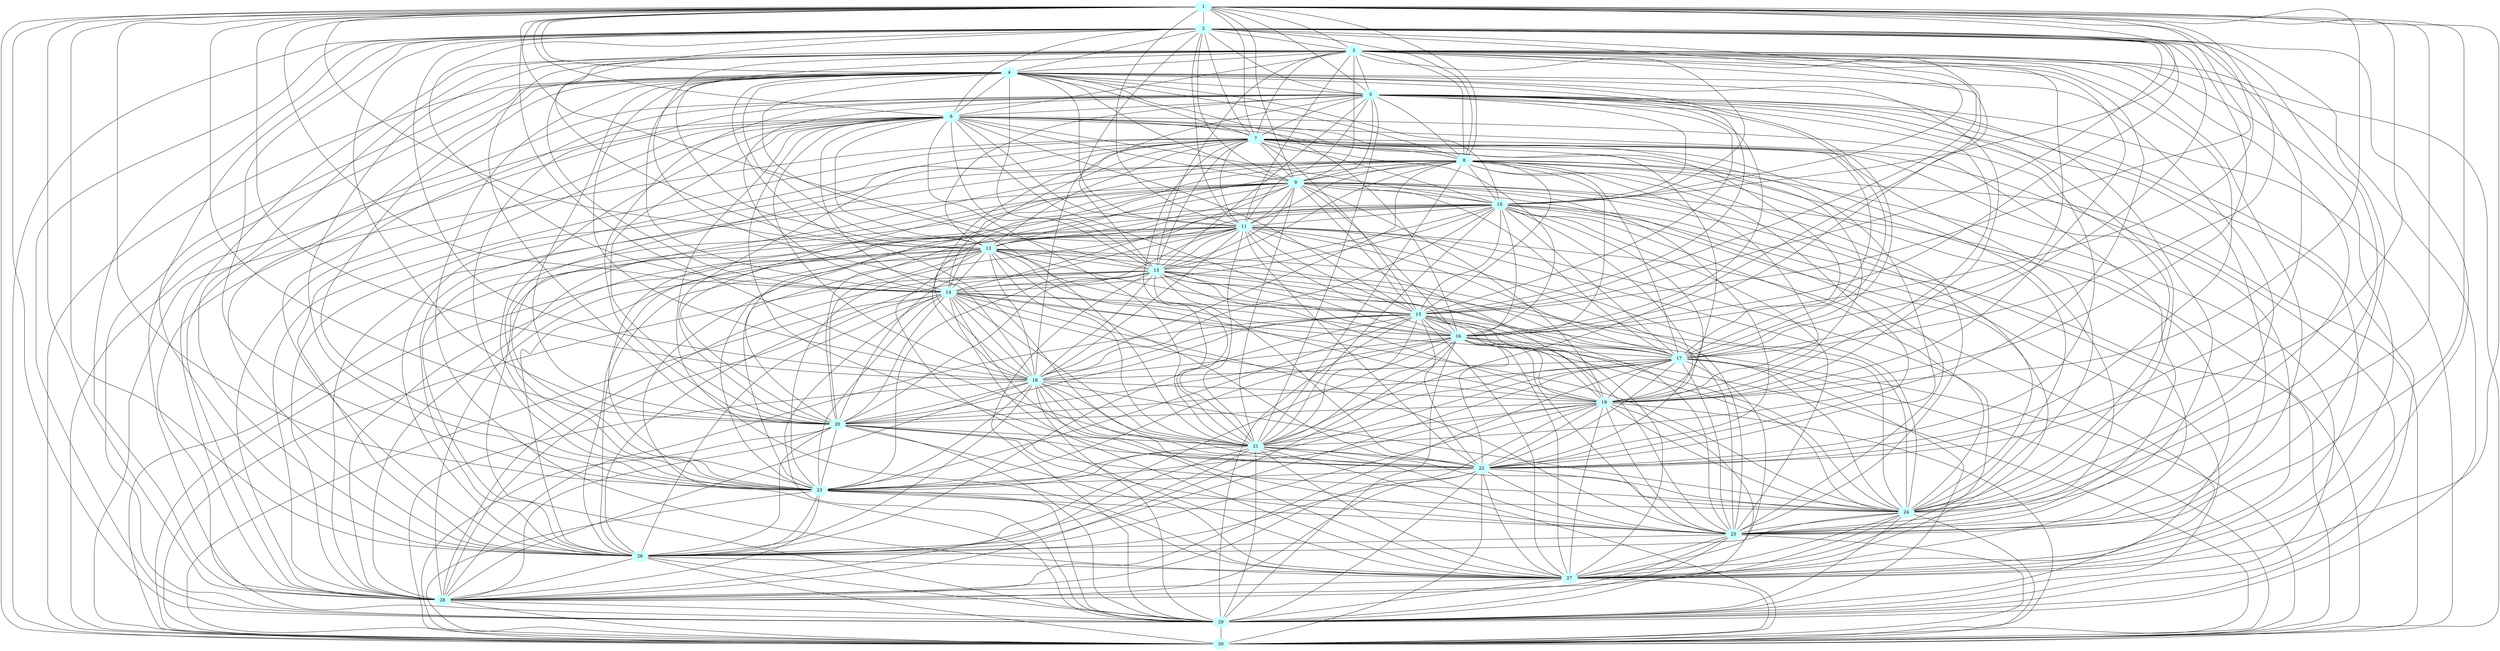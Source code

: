 graph G {
    1 [style=filled, color="#CCFFFF"];
    2 [style=filled, color="#CCFFFF"];
    3 [style=filled, color="#CCFFFF"];
    4 [style=filled, color="#CCFFFF"];
    5 [style=filled, color="#CCFFFF"];
    6 [style=filled, color="#CCFFFF"];
    7 [style=filled, color="#CCFFFF"];
    8 [style=filled, color="#CCFFFF"];
    9 [style=filled, color="#CCFFFF"];
    10 [style=filled, color="#CCFFFF"];
    11 [style=filled, color="#CCFFFF"];
    12 [style=filled, color="#CCFFFF"];
    13 [style=filled, color="#CCFFFF"];
    14 [style=filled, color="#CCFFFF"];
    15 [style=filled, color="#CCFFFF"];
    16 [style=filled, color="#CCFFFF"];
    17 [style=filled, color="#CCFFFF"];
    18 [style=filled, color="#CCFFFF"];
    19 [style=filled, color="#CCFFFF"];
    20 [style=filled, color="#CCFFFF"];
    21 [style=filled, color="#CCFFFF"];
    22 [style=filled, color="#CCFFFF"];
    23 [style=filled, color="#CCFFFF"];
    24 [style=filled, color="#CCFFFF"];
    25 [style=filled, color="#CCFFFF"];
    26 [style=filled, color="#CCFFFF"];
    27 [style=filled, color="#CCFFFF"];
    28 [style=filled, color="#CCFFFF"];
    29 [style=filled, color="#CCFFFF"];
    30 [style=filled, color="#CCFFFF"];
    1 -- 2 [len= 4]
    1 -- 3 [len= 4]
    1 -- 4 [len= 6]
    1 -- 5 [len= 4]
    1 -- 6 [len= 5]
    1 -- 7 [len= 4]
    1 -- 8 [len= 4]
    1 -- 9 [len= 5]
    1 -- 10 [len= 5]
    1 -- 11 [len= 4]
    1 -- 12 [len= 4]
    1 -- 13 [len= 5]
    1 -- 14 [len= 4]
    1 -- 15 [len= 5]
    1 -- 16 [len= 5]
    1 -- 17 [len= 4]
    1 -- 18 [len= 4]
    1 -- 19 [len= 4]
    1 -- 20 [len= 4]
    1 -- 21 [len= 4]
    1 -- 22 [len= 5]
    1 -- 23 [len= 5]
    1 -- 24 [len= 4]
    1 -- 25 [len= 3]
    1 -- 26 [len= 4]
    1 -- 27 [len= 4]
    1 -- 28 [len= 4]
    1 -- 29 [len= 4]
    1 -- 30 [len= 4]
    2 -- 3 [len= 5]
    2 -- 4 [len= 6]
    2 -- 5 [len= 4]
    2 -- 6 [len= 5]
    2 -- 7 [len= 4]
    2 -- 8 [len= 5]
    2 -- 9 [len= 5]
    2 -- 10 [len= 5]
    2 -- 11 [len= 4]
    2 -- 12 [len= 4]
    2 -- 13 [len= 5]
    2 -- 14 [len= 4]
    2 -- 15 [len= 5]
    2 -- 16 [len= 5]
    2 -- 17 [len= 5]
    2 -- 18 [len= 4]
    2 -- 19 [len= 4]
    2 -- 20 [len= 4]
    2 -- 21 [len= 5]
    2 -- 22 [len= 5]
    2 -- 23 [len= 5]
    2 -- 24 [len= 4]
    2 -- 25 [len= 3]
    2 -- 26 [len= 4]
    2 -- 27 [len= 4]
    2 -- 28 [len= 4]
    2 -- 29 [len= 4]
    2 -- 30 [len= 4]
    3 -- 4 [len= 6]
    3 -- 5 [len= 4]
    3 -- 6 [len= 5]
    3 -- 7 [len= 5]
    3 -- 8 [len= 5]
    3 -- 9 [len= 5]
    3 -- 10 [len= 5]
    3 -- 11 [len= 5]
    3 -- 12 [len= 4]
    3 -- 13 [len= 5]
    3 -- 14 [len= 5]
    3 -- 15 [len= 5]
    3 -- 16 [len= 6]
    3 -- 17 [len= 5]
    3 -- 18 [len= 5]
    3 -- 19 [len= 5]
    3 -- 20 [len= 5]
    3 -- 21 [len= 5]
    3 -- 22 [len= 5]
    3 -- 23 [len= 5]
    3 -- 24 [len= 5]
    3 -- 25 [len= 4]
    3 -- 26 [len= 5]
    3 -- 27 [len= 5]
    3 -- 28 [len= 4]
    3 -- 29 [len= 5]
    3 -- 30 [len= 4]
    4 -- 5 [len= 6]
    4 -- 6 [len= 6]
    4 -- 7 [len= 6]
    4 -- 8 [len= 5]
    4 -- 9 [len= 5]
    4 -- 10 [len= 6]
    4 -- 11 [len= 5]
    4 -- 12 [len= 5]
    4 -- 13 [len= 5]
    4 -- 14 [len= 5]
    4 -- 15 [len= 7]
    4 -- 16 [len= 5]
    4 -- 17 [len= 5]
    4 -- 18 [len= 5]
    4 -- 19 [len= 6]
    4 -- 20 [len= 5]
    4 -- 21 [len= 5]
    4 -- 22 [len= 4]
    4 -- 23 [len= 6]
    4 -- 24 [len= 5]
    4 -- 25 [len= 4]
    4 -- 26 [len= 5]
    4 -- 27 [len= 5]
    4 -- 28 [len= 5]
    4 -- 29 [len= 5]
    4 -- 30 [len= 5]
    5 -- 6 [len= 5]
    5 -- 7 [len= 4]
    5 -- 8 [len= 5]
    5 -- 9 [len= 5]
    5 -- 10 [len= 5]
    5 -- 11 [len= 5]
    5 -- 12 [len= 4]
    5 -- 13 [len= 5]
    5 -- 14 [len= 4]
    5 -- 15 [len= 5]
    5 -- 16 [len= 5]
    5 -- 17 [len= 4]
    5 -- 18 [len= 4]
    5 -- 19 [len= 5]
    5 -- 20 [len= 5]
    5 -- 21 [len= 5]
    5 -- 22 [len= 5]
    5 -- 23 [len= 5]
    5 -- 24 [len= 4]
    5 -- 25 [len= 4]
    5 -- 26 [len= 4]
    5 -- 27 [len= 4]
    5 -- 28 [len= 4]
    5 -- 29 [len= 4]
    5 -- 30 [len= 4]
    6 -- 7 [len= 5]
    6 -- 8 [len= 5]
    6 -- 9 [len= 5]
    6 -- 10 [len= 6]
    6 -- 11 [len= 5]
    6 -- 12 [len= 5]
    6 -- 13 [len= 6]
    6 -- 14 [len= 5]
    6 -- 15 [len= 6]
    6 -- 16 [len= 6]
    6 -- 17 [len= 5]
    6 -- 18 [len= 5]
    6 -- 19 [len= 5]
    6 -- 20 [len= 5]
    6 -- 21 [len= 5]
    6 -- 22 [len= 5]
    6 -- 23 [len= 6]
    6 -- 24 [len= 5]
    6 -- 25 [len= 5]
    6 -- 26 [len= 5]
    6 -- 27 [len= 5]
    6 -- 28 [len= 5]
    6 -- 29 [len= 5]
    6 -- 30 [len= 5]
    7 -- 8 [len= 5]
    7 -- 9 [len= 5]
    7 -- 10 [len= 5]
    7 -- 11 [len= 4]
    7 -- 12 [len= 5]
    7 -- 13 [len= 5]
    7 -- 14 [len= 4]
    7 -- 15 [len= 5]
    7 -- 16 [len= 5]
    7 -- 17 [len= 5]
    7 -- 18 [len= 3]
    7 -- 19 [len= 4]
    7 -- 20 [len= 5]
    7 -- 21 [len= 5]
    7 -- 22 [len= 5]
    7 -- 23 [len= 5]
    7 -- 24 [len= 4]
    7 -- 25 [len= 4]
    7 -- 26 [len= 4]
    7 -- 27 [len= 4]
    7 -- 28 [len= 4]
    7 -- 29 [len= 4]
    7 -- 30 [len= 4]
    8 -- 9 [len= 4]
    8 -- 10 [len= 5]
    8 -- 11 [len= 4]
    8 -- 12 [len= 5]
    8 -- 13 [len= 5]
    8 -- 14 [len= 4]
    8 -- 15 [len= 6]
    8 -- 16 [len= 4]
    8 -- 17 [len= 4]
    8 -- 18 [len= 4]
    8 -- 19 [len= 4]
    8 -- 20 [len= 4]
    8 -- 21 [len= 4]
    8 -- 22 [len= 4]
    8 -- 23 [len= 5]
    8 -- 24 [len= 5]
    8 -- 25 [len= 4]
    8 -- 26 [len= 5]
    8 -- 27 [len= 4]
    8 -- 28 [len= 4]
    8 -- 29 [len= 4]
    8 -- 30 [len= 4]
    9 -- 10 [len= 4]
    9 -- 11 [len= 4]
    9 -- 12 [len= 5]
    9 -- 13 [len= 4]
    9 -- 14 [len= 4]
    9 -- 15 [len= 6]
    9 -- 16 [len= 5]
    9 -- 17 [len= 4]
    9 -- 18 [len= 4]
    9 -- 19 [len= 5]
    9 -- 20 [len= 5]
    9 -- 21 [len= 5]
    9 -- 22 [len= 4]
    9 -- 23 [len= 5]
    9 -- 24 [len= 5]
    9 -- 25 [len= 4]
    9 -- 26 [len= 4]
    9 -- 27 [len= 4]
    9 -- 28 [len= 4]
    9 -- 29 [len= 4]
    9 -- 30 [len= 4]
    10 -- 11 [len= 5]
    10 -- 12 [len= 5]
    10 -- 13 [len= 5]
    10 -- 14 [len= 5]
    10 -- 15 [len= 6]
    10 -- 16 [len= 5]
    10 -- 17 [len= 5]
    10 -- 18 [len= 4]
    10 -- 19 [len= 5]
    10 -- 20 [len= 5]
    10 -- 21 [len= 5]
    10 -- 22 [len= 5]
    10 -- 23 [len= 5]
    10 -- 24 [len= 4]
    10 -- 25 [len= 4]
    10 -- 26 [len= 4]
    10 -- 27 [len= 4]
    10 -- 28 [len= 4]
    10 -- 29 [len= 4]
    10 -- 30 [len= 5]
    11 -- 12 [len= 4]
    11 -- 13 [len= 5]
    11 -- 14 [len= 4]
    11 -- 15 [len= 6]
    11 -- 16 [len= 5]
    11 -- 17 [len= 4]
    11 -- 18 [len= 4]
    11 -- 19 [len= 4]
    11 -- 20 [len= 4]
    11 -- 21 [len= 4]
    11 -- 22 [len= 5]
    11 -- 23 [len= 5]
    11 -- 24 [len= 5]
    11 -- 25 [len= 4]
    11 -- 26 [len= 5]
    11 -- 27 [len= 4]
    11 -- 28 [len= 4]
    11 -- 29 [len= 4]
    11 -- 30 [len= 4]
    12 -- 13 [len= 5]
    12 -- 14 [len= 4]
    12 -- 15 [len= 5]
    12 -- 16 [len= 5]
    12 -- 17 [len= 4]
    12 -- 18 [len= 4]
    12 -- 19 [len= 4]
    12 -- 20 [len= 4]
    12 -- 21 [len= 4]
    12 -- 22 [len= 4]
    12 -- 23 [len= 5]
    12 -- 24 [len= 4]
    12 -- 25 [len= 3]
    12 -- 26 [len= 4]
    12 -- 27 [len= 4]
    12 -- 28 [len= 4]
    12 -- 29 [len= 4]
    12 -- 30 [len= 4]
    13 -- 14 [len= 5]
    13 -- 15 [len= 6]
    13 -- 16 [len= 4]
    13 -- 17 [len= 5]
    13 -- 18 [len= 5]
    13 -- 19 [len= 5]
    13 -- 20 [len= 5]
    13 -- 21 [len= 5]
    13 -- 22 [len= 4]
    13 -- 23 [len= 5]
    13 -- 24 [len= 5]
    13 -- 25 [len= 5]
    13 -- 26 [len= 4]
    13 -- 27 [len= 5]
    13 -- 28 [len= 4]
    13 -- 29 [len= 5]
    13 -- 30 [len= 5]
    14 -- 15 [len= 6]
    14 -- 16 [len= 4]
    14 -- 17 [len= 4]
    14 -- 18 [len= 4]
    14 -- 19 [len= 5]
    14 -- 20 [len= 4]
    14 -- 21 [len= 4]
    14 -- 22 [len= 4]
    14 -- 23 [len= 5]
    14 -- 24 [len= 4]
    14 -- 25 [len= 3]
    14 -- 26 [len= 5]
    14 -- 27 [len= 4]
    14 -- 28 [len= 4]
    14 -- 29 [len= 4]
    14 -- 30 [len= 4]
    15 -- 16 [len= 6]
    15 -- 17 [len= 5]
    15 -- 18 [len= 5]
    15 -- 19 [len= 5]
    15 -- 20 [len= 5]
    15 -- 21 [len= 5]
    15 -- 22 [len= 6]
    15 -- 23 [len= 5]
    15 -- 24 [len= 5]
    15 -- 25 [len= 5]
    15 -- 26 [len= 4]
    15 -- 27 [len= 5]
    15 -- 28 [len= 5]
    15 -- 29 [len= 4]
    15 -- 30 [len= 4]
    16 -- 17 [len= 5]
    16 -- 18 [len= 4]
    16 -- 19 [len= 5]
    16 -- 20 [len= 5]
    16 -- 21 [len= 5]
    16 -- 22 [len= 5]
    16 -- 23 [len= 5]
    16 -- 24 [len= 4]
    16 -- 25 [len= 4]
    16 -- 26 [len= 5]
    16 -- 27 [len= 5]
    16 -- 28 [len= 5]
    16 -- 29 [len= 5]
    16 -- 30 [len= 5]
    17 -- 18 [len= 4]
    17 -- 19 [len= 4]
    17 -- 20 [len= 4]
    17 -- 21 [len= 5]
    17 -- 22 [len= 4]
    17 -- 23 [len= 5]
    17 -- 24 [len= 4]
    17 -- 25 [len= 4]
    17 -- 26 [len= 4]
    17 -- 27 [len= 4]
    17 -- 28 [len= 4]
    17 -- 29 [len= 4]
    17 -- 30 [len= 4]
    18 -- 19 [len= 4]
    18 -- 20 [len= 4]
    18 -- 21 [len= 4]
    18 -- 22 [len= 4]
    18 -- 23 [len= 4]
    18 -- 24 [len= 4]
    18 -- 25 [len= 4]
    18 -- 26 [len= 4]
    18 -- 27 [len= 3]
    18 -- 28 [len= 4]
    18 -- 29 [len= 3]
    18 -- 30 [len= 4]
    19 -- 20 [len= 4]
    19 -- 21 [len= 4]
    19 -- 22 [len= 5]
    19 -- 23 [len= 4]
    19 -- 24 [len= 4]
    19 -- 25 [len= 3]
    19 -- 26 [len= 5]
    19 -- 27 [len= 4]
    19 -- 28 [len= 4]
    19 -- 29 [len= 4]
    19 -- 30 [len= 4]
    20 -- 21 [len= 4]
    20 -- 22 [len= 4]
    20 -- 23 [len= 5]
    20 -- 24 [len= 4]
    20 -- 25 [len= 4]
    20 -- 26 [len= 5]
    20 -- 27 [len= 4]
    20 -- 28 [len= 4]
    20 -- 29 [len= 4]
    20 -- 30 [len= 4]
    21 -- 22 [len= 5]
    21 -- 23 [len= 4]
    21 -- 24 [len= 5]
    21 -- 25 [len= 4]
    21 -- 26 [len= 5]
    21 -- 27 [len= 4]
    21 -- 28 [len= 4]
    21 -- 29 [len= 4]
    21 -- 30 [len= 4]
    22 -- 23 [len= 5]
    22 -- 24 [len= 5]
    22 -- 25 [len= 4]
    22 -- 26 [len= 4]
    22 -- 27 [len= 4]
    22 -- 28 [len= 4]
    22 -- 29 [len= 4]
    22 -- 30 [len= 4]
    23 -- 24 [len= 5]
    23 -- 25 [len= 4]
    23 -- 26 [len= 5]
    23 -- 27 [len= 5]
    23 -- 28 [len= 4]
    23 -- 29 [len= 4]
    23 -- 30 [len= 4]
    24 -- 25 [len= 3]
    24 -- 26 [len= 4]
    24 -- 27 [len= 4]
    24 -- 28 [len= 4]
    24 -- 29 [len= 4]
    24 -- 30 [len= 4]
    25 -- 26 [len= 4]
    25 -- 27 [len= 4]
    25 -- 28 [len= 4]
    25 -- 29 [len= 4]
    25 -- 30 [len= 4]
    26 -- 27 [len= 4]
    26 -- 28 [len= 4]
    26 -- 29 [len= 4]
    26 -- 30 [len= 4]
    27 -- 28 [len= 4]
    27 -- 29 [len= 4]
    27 -- 30 [len= 3]
    28 -- 29 [len= 3]
    28 -- 30 [len= 3]
    29 -- 30 [len= 4]
}
